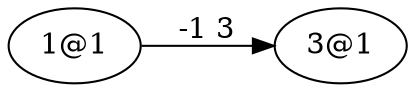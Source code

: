 digraph ImplicationGraph {

  rankdir=LR;
  margin=0;

  n1 [label="1@1"];
  n2 [label="3@1"];

  n1 -> n2 [label="-1 3"];

}